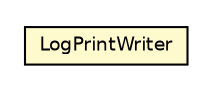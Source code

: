 #!/usr/local/bin/dot
#
# Class diagram 
# Generated by UMLGraph version 5.4 (http://www.umlgraph.org/)
#

digraph G {
	edge [fontname="Helvetica",fontsize=10,labelfontname="Helvetica",labelfontsize=10];
	node [fontname="Helvetica",fontsize=10,shape=plaintext];
	nodesep=0.25;
	ranksep=0.5;
	// jsl.utilities.reporting.LogPrintWriter
	c116598 [label=<<table title="jsl.utilities.reporting.LogPrintWriter" border="0" cellborder="1" cellspacing="0" cellpadding="2" port="p" bgcolor="lemonChiffon" href="./LogPrintWriter.html">
		<tr><td><table border="0" cellspacing="0" cellpadding="1">
<tr><td align="center" balign="center"> LogPrintWriter </td></tr>
		</table></td></tr>
		</table>>, URL="./LogPrintWriter.html", fontname="Helvetica", fontcolor="black", fontsize=9.0];
}

